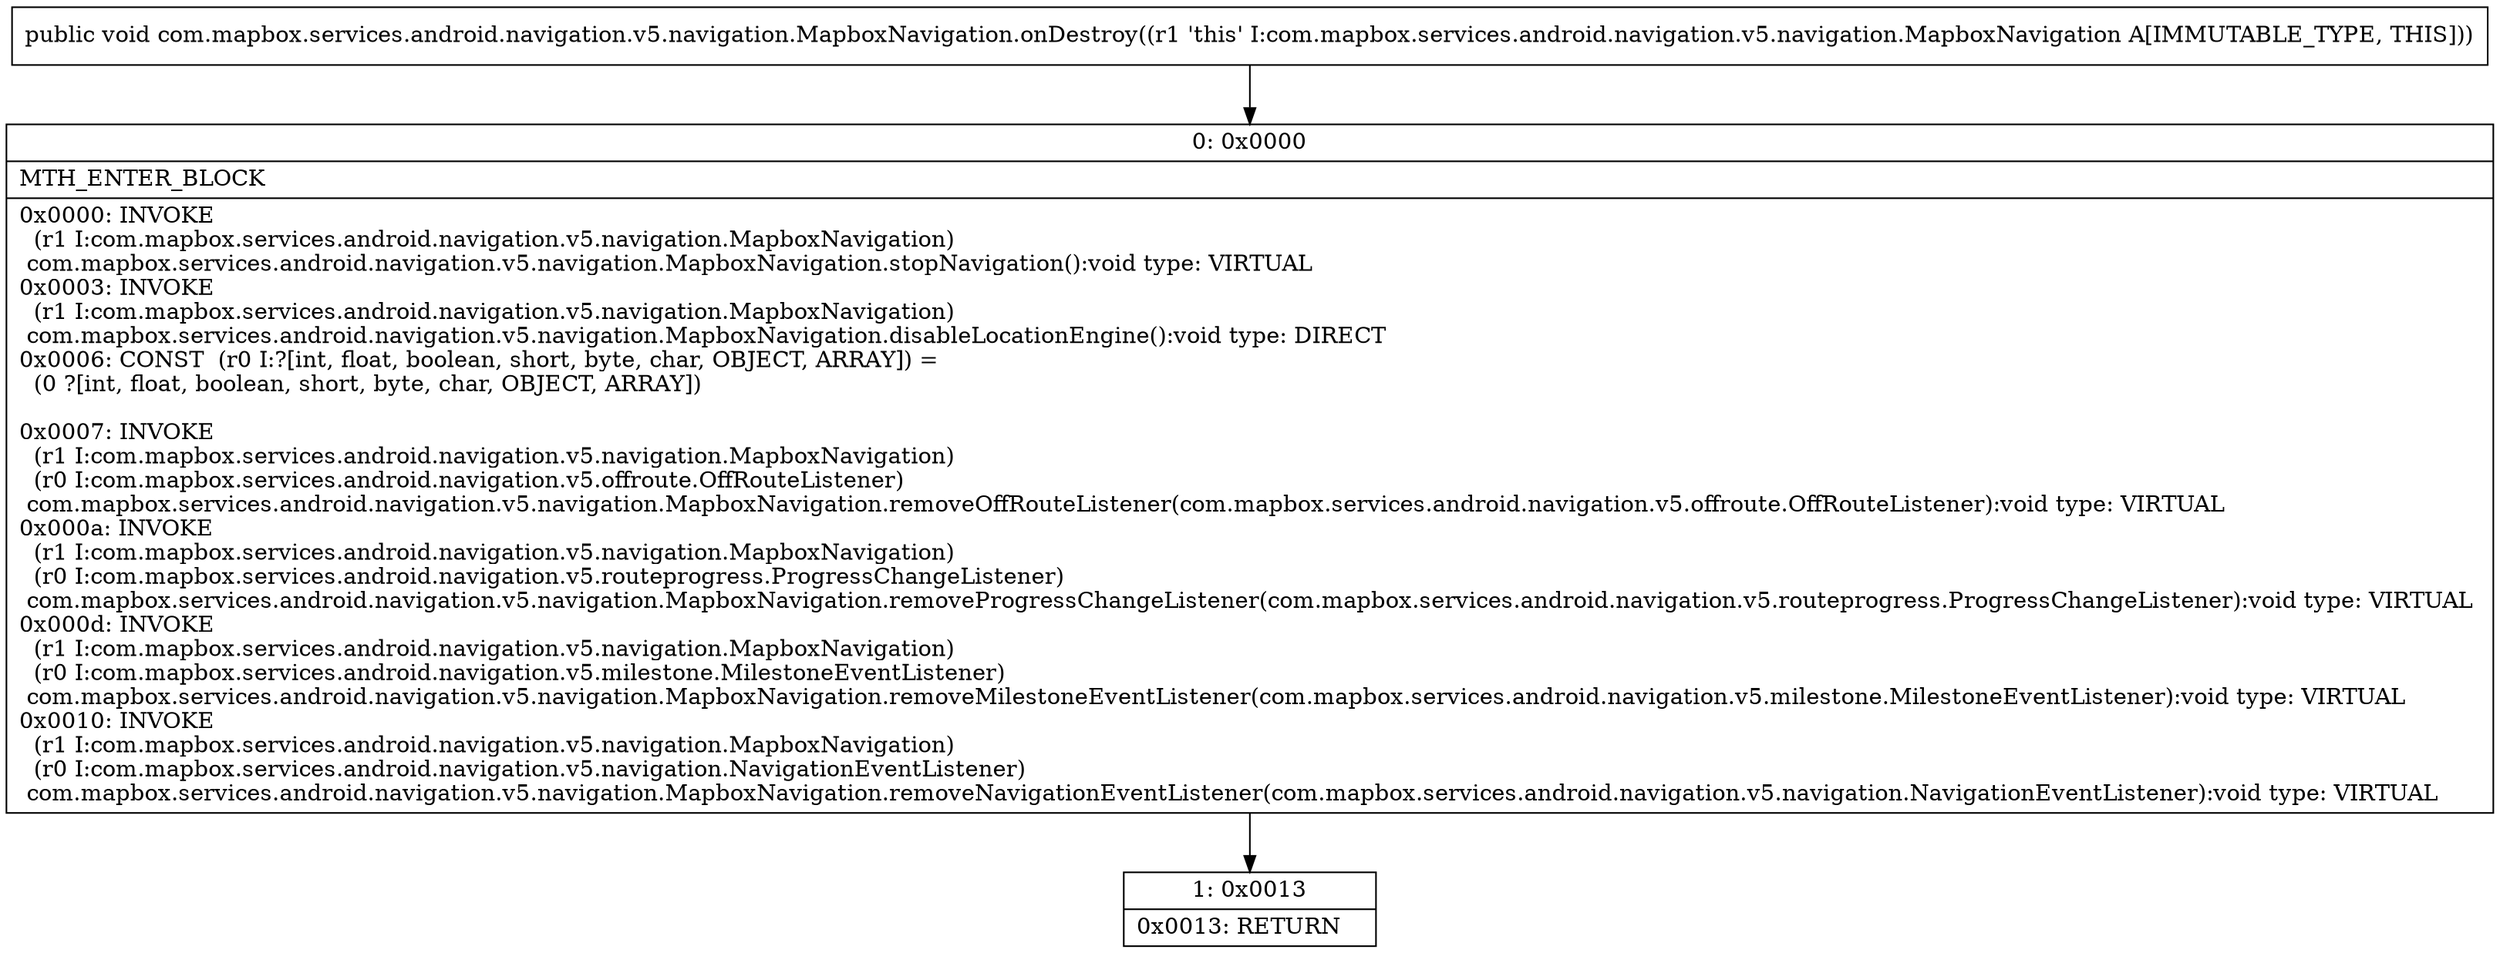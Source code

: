 digraph "CFG forcom.mapbox.services.android.navigation.v5.navigation.MapboxNavigation.onDestroy()V" {
Node_0 [shape=record,label="{0\:\ 0x0000|MTH_ENTER_BLOCK\l|0x0000: INVOKE  \l  (r1 I:com.mapbox.services.android.navigation.v5.navigation.MapboxNavigation)\l com.mapbox.services.android.navigation.v5.navigation.MapboxNavigation.stopNavigation():void type: VIRTUAL \l0x0003: INVOKE  \l  (r1 I:com.mapbox.services.android.navigation.v5.navigation.MapboxNavigation)\l com.mapbox.services.android.navigation.v5.navigation.MapboxNavigation.disableLocationEngine():void type: DIRECT \l0x0006: CONST  (r0 I:?[int, float, boolean, short, byte, char, OBJECT, ARRAY]) = \l  (0 ?[int, float, boolean, short, byte, char, OBJECT, ARRAY])\l \l0x0007: INVOKE  \l  (r1 I:com.mapbox.services.android.navigation.v5.navigation.MapboxNavigation)\l  (r0 I:com.mapbox.services.android.navigation.v5.offroute.OffRouteListener)\l com.mapbox.services.android.navigation.v5.navigation.MapboxNavigation.removeOffRouteListener(com.mapbox.services.android.navigation.v5.offroute.OffRouteListener):void type: VIRTUAL \l0x000a: INVOKE  \l  (r1 I:com.mapbox.services.android.navigation.v5.navigation.MapboxNavigation)\l  (r0 I:com.mapbox.services.android.navigation.v5.routeprogress.ProgressChangeListener)\l com.mapbox.services.android.navigation.v5.navigation.MapboxNavigation.removeProgressChangeListener(com.mapbox.services.android.navigation.v5.routeprogress.ProgressChangeListener):void type: VIRTUAL \l0x000d: INVOKE  \l  (r1 I:com.mapbox.services.android.navigation.v5.navigation.MapboxNavigation)\l  (r0 I:com.mapbox.services.android.navigation.v5.milestone.MilestoneEventListener)\l com.mapbox.services.android.navigation.v5.navigation.MapboxNavigation.removeMilestoneEventListener(com.mapbox.services.android.navigation.v5.milestone.MilestoneEventListener):void type: VIRTUAL \l0x0010: INVOKE  \l  (r1 I:com.mapbox.services.android.navigation.v5.navigation.MapboxNavigation)\l  (r0 I:com.mapbox.services.android.navigation.v5.navigation.NavigationEventListener)\l com.mapbox.services.android.navigation.v5.navigation.MapboxNavigation.removeNavigationEventListener(com.mapbox.services.android.navigation.v5.navigation.NavigationEventListener):void type: VIRTUAL \l}"];
Node_1 [shape=record,label="{1\:\ 0x0013|0x0013: RETURN   \l}"];
MethodNode[shape=record,label="{public void com.mapbox.services.android.navigation.v5.navigation.MapboxNavigation.onDestroy((r1 'this' I:com.mapbox.services.android.navigation.v5.navigation.MapboxNavigation A[IMMUTABLE_TYPE, THIS])) }"];
MethodNode -> Node_0;
Node_0 -> Node_1;
}

